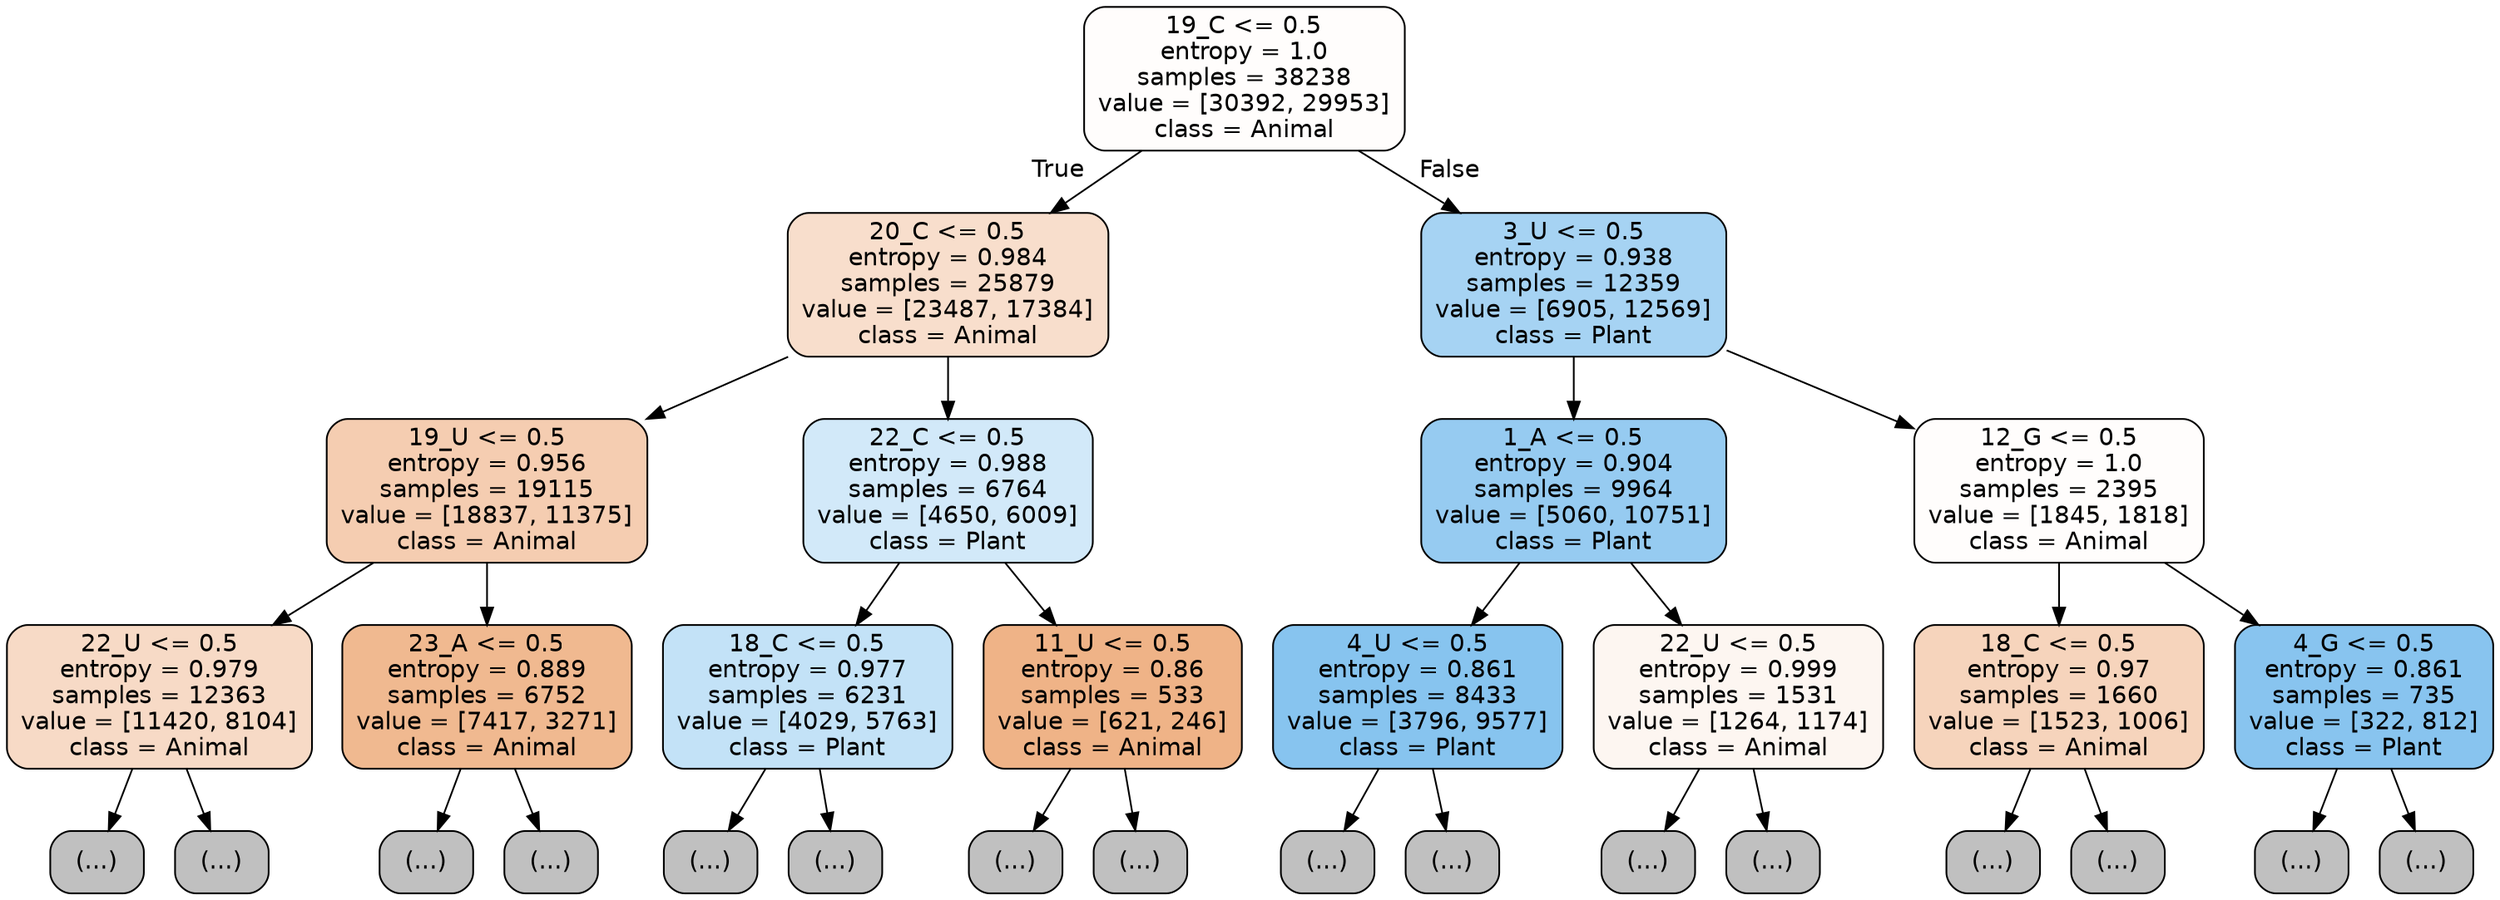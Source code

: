 digraph Tree {
node [shape=box, style="filled, rounded", color="black", fontname="helvetica"] ;
edge [fontname="helvetica"] ;
0 [label="19_C <= 0.5\nentropy = 1.0\nsamples = 38238\nvalue = [30392, 29953]\nclass = Animal", fillcolor="#fffdfc"] ;
1 [label="20_C <= 0.5\nentropy = 0.984\nsamples = 25879\nvalue = [23487, 17384]\nclass = Animal", fillcolor="#f8decc"] ;
0 -> 1 [labeldistance=2.5, labelangle=45, headlabel="True"] ;
2 [label="19_U <= 0.5\nentropy = 0.956\nsamples = 19115\nvalue = [18837, 11375]\nclass = Animal", fillcolor="#f5cdb1"] ;
1 -> 2 ;
3 [label="22_U <= 0.5\nentropy = 0.979\nsamples = 12363\nvalue = [11420, 8104]\nclass = Animal", fillcolor="#f7dac6"] ;
2 -> 3 ;
4 [label="(...)", fillcolor="#C0C0C0"] ;
3 -> 4 ;
5553 [label="(...)", fillcolor="#C0C0C0"] ;
3 -> 5553 ;
6246 [label="23_A <= 0.5\nentropy = 0.889\nsamples = 6752\nvalue = [7417, 3271]\nclass = Animal", fillcolor="#f0b990"] ;
2 -> 6246 ;
6247 [label="(...)", fillcolor="#C0C0C0"] ;
6246 -> 6247 ;
9474 [label="(...)", fillcolor="#C0C0C0"] ;
6246 -> 9474 ;
9577 [label="22_C <= 0.5\nentropy = 0.988\nsamples = 6764\nvalue = [4650, 6009]\nclass = Plant", fillcolor="#d2e9f9"] ;
1 -> 9577 ;
9578 [label="18_C <= 0.5\nentropy = 0.977\nsamples = 6231\nvalue = [4029, 5763]\nclass = Plant", fillcolor="#c3e2f7"] ;
9577 -> 9578 ;
9579 [label="(...)", fillcolor="#C0C0C0"] ;
9578 -> 9579 ;
11664 [label="(...)", fillcolor="#C0C0C0"] ;
9578 -> 11664 ;
12255 [label="11_U <= 0.5\nentropy = 0.86\nsamples = 533\nvalue = [621, 246]\nclass = Animal", fillcolor="#efb387"] ;
9577 -> 12255 ;
12256 [label="(...)", fillcolor="#C0C0C0"] ;
12255 -> 12256 ;
12495 [label="(...)", fillcolor="#C0C0C0"] ;
12255 -> 12495 ;
12574 [label="3_U <= 0.5\nentropy = 0.938\nsamples = 12359\nvalue = [6905, 12569]\nclass = Plant", fillcolor="#a6d3f3"] ;
0 -> 12574 [labeldistance=2.5, labelangle=-45, headlabel="False"] ;
12575 [label="1_A <= 0.5\nentropy = 0.904\nsamples = 9964\nvalue = [5060, 10751]\nclass = Plant", fillcolor="#96cbf1"] ;
12574 -> 12575 ;
12576 [label="4_U <= 0.5\nentropy = 0.861\nsamples = 8433\nvalue = [3796, 9577]\nclass = Plant", fillcolor="#87c4ef"] ;
12575 -> 12576 ;
12577 [label="(...)", fillcolor="#C0C0C0"] ;
12576 -> 12577 ;
14542 [label="(...)", fillcolor="#C0C0C0"] ;
12576 -> 14542 ;
15033 [label="22_U <= 0.5\nentropy = 0.999\nsamples = 1531\nvalue = [1264, 1174]\nclass = Animal", fillcolor="#fdf6f1"] ;
12575 -> 15033 ;
15034 [label="(...)", fillcolor="#C0C0C0"] ;
15033 -> 15034 ;
15639 [label="(...)", fillcolor="#C0C0C0"] ;
15033 -> 15639 ;
15710 [label="12_G <= 0.5\nentropy = 1.0\nsamples = 2395\nvalue = [1845, 1818]\nclass = Animal", fillcolor="#fffdfc"] ;
12574 -> 15710 ;
15711 [label="18_C <= 0.5\nentropy = 0.97\nsamples = 1660\nvalue = [1523, 1006]\nclass = Animal", fillcolor="#f6d4bc"] ;
15710 -> 15711 ;
15712 [label="(...)", fillcolor="#C0C0C0"] ;
15711 -> 15712 ;
16347 [label="(...)", fillcolor="#C0C0C0"] ;
15711 -> 16347 ;
16552 [label="4_G <= 0.5\nentropy = 0.861\nsamples = 735\nvalue = [322, 812]\nclass = Plant", fillcolor="#88c4ef"] ;
15710 -> 16552 ;
16553 [label="(...)", fillcolor="#C0C0C0"] ;
16552 -> 16553 ;
16720 [label="(...)", fillcolor="#C0C0C0"] ;
16552 -> 16720 ;
}